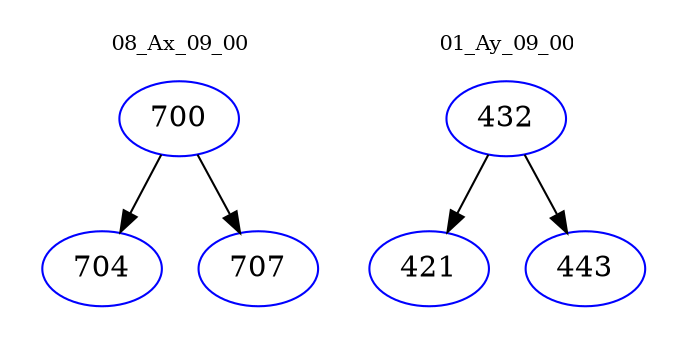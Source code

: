 digraph{
subgraph cluster_0 {
color = white
label = "08_Ax_09_00";
fontsize=10;
T0_700 [label="700", color="blue"]
T0_700 -> T0_704 [color="black"]
T0_704 [label="704", color="blue"]
T0_700 -> T0_707 [color="black"]
T0_707 [label="707", color="blue"]
}
subgraph cluster_1 {
color = white
label = "01_Ay_09_00";
fontsize=10;
T1_432 [label="432", color="blue"]
T1_432 -> T1_421 [color="black"]
T1_421 [label="421", color="blue"]
T1_432 -> T1_443 [color="black"]
T1_443 [label="443", color="blue"]
}
}
